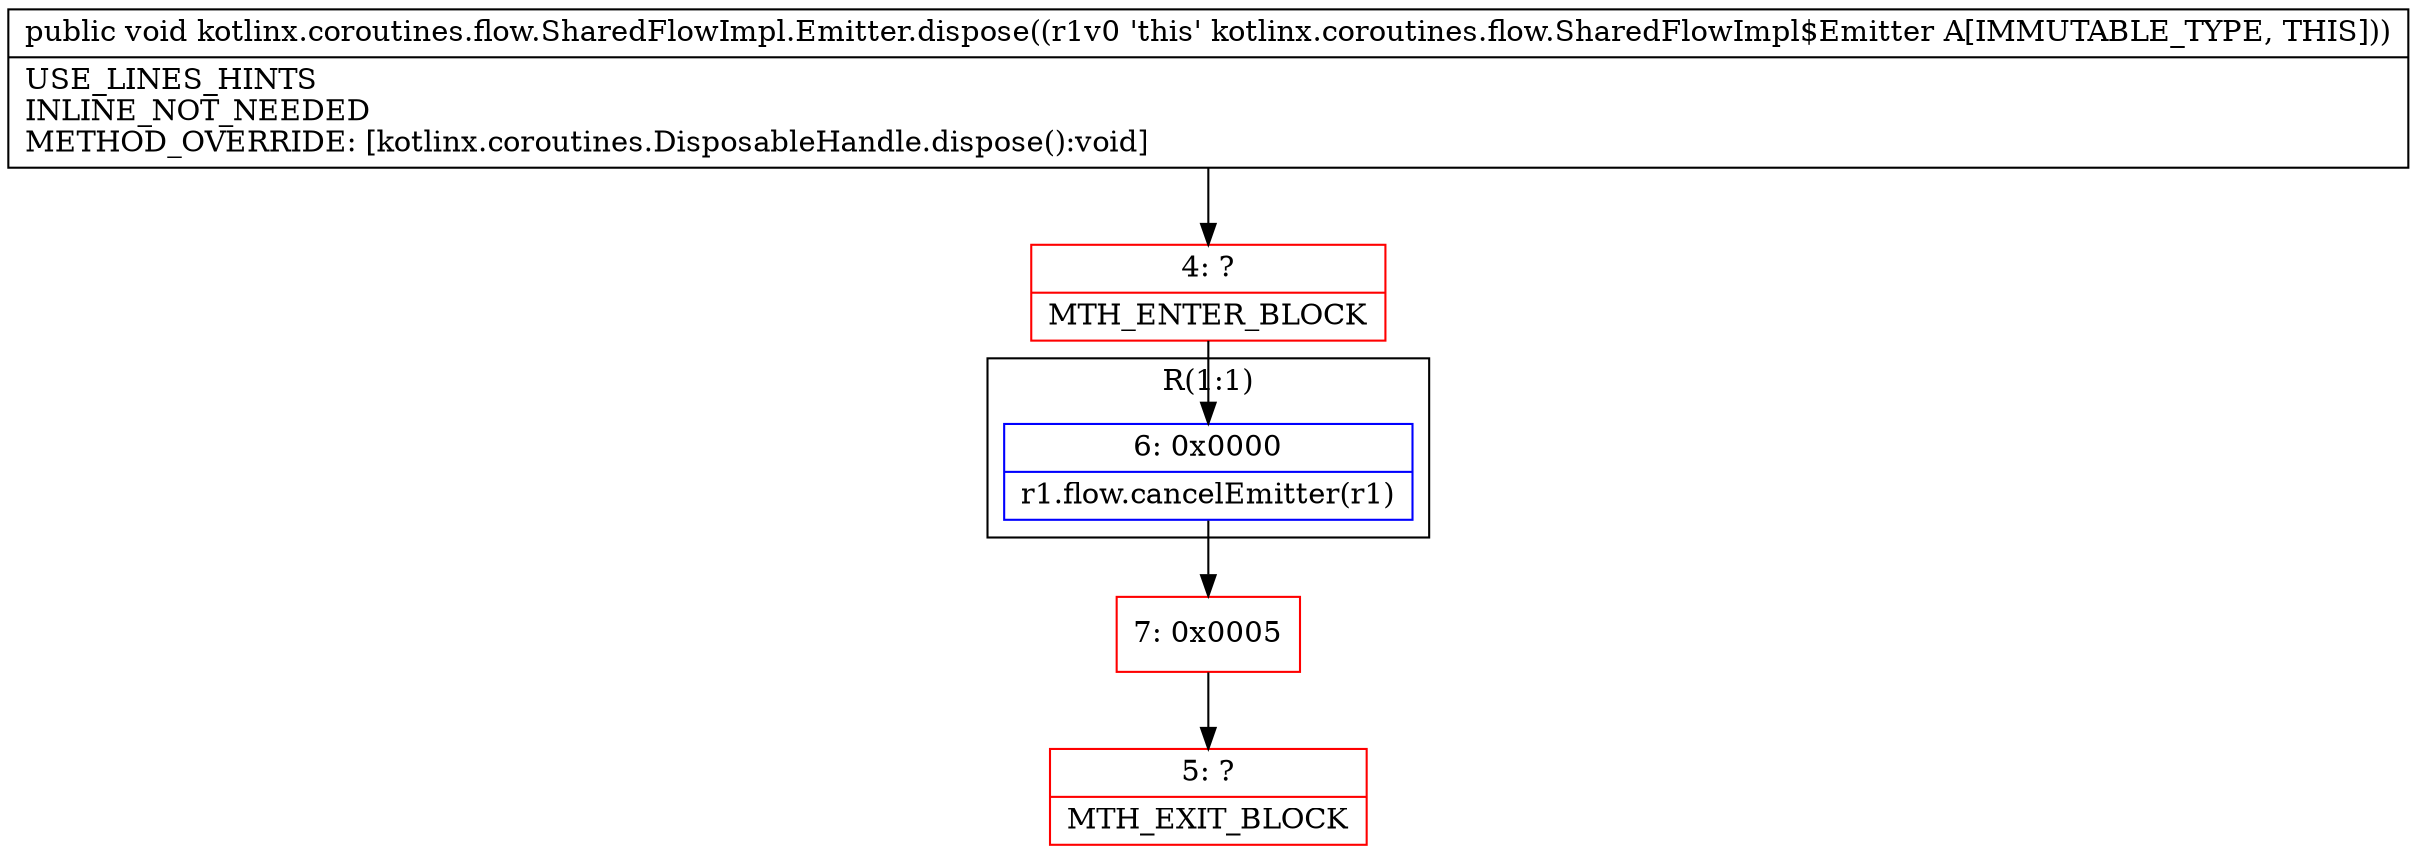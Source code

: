 digraph "CFG forkotlinx.coroutines.flow.SharedFlowImpl.Emitter.dispose()V" {
subgraph cluster_Region_1471384435 {
label = "R(1:1)";
node [shape=record,color=blue];
Node_6 [shape=record,label="{6\:\ 0x0000|r1.flow.cancelEmitter(r1)\l}"];
}
Node_4 [shape=record,color=red,label="{4\:\ ?|MTH_ENTER_BLOCK\l}"];
Node_7 [shape=record,color=red,label="{7\:\ 0x0005}"];
Node_5 [shape=record,color=red,label="{5\:\ ?|MTH_EXIT_BLOCK\l}"];
MethodNode[shape=record,label="{public void kotlinx.coroutines.flow.SharedFlowImpl.Emitter.dispose((r1v0 'this' kotlinx.coroutines.flow.SharedFlowImpl$Emitter A[IMMUTABLE_TYPE, THIS]))  | USE_LINES_HINTS\lINLINE_NOT_NEEDED\lMETHOD_OVERRIDE: [kotlinx.coroutines.DisposableHandle.dispose():void]\l}"];
MethodNode -> Node_4;Node_6 -> Node_7;
Node_4 -> Node_6;
Node_7 -> Node_5;
}

